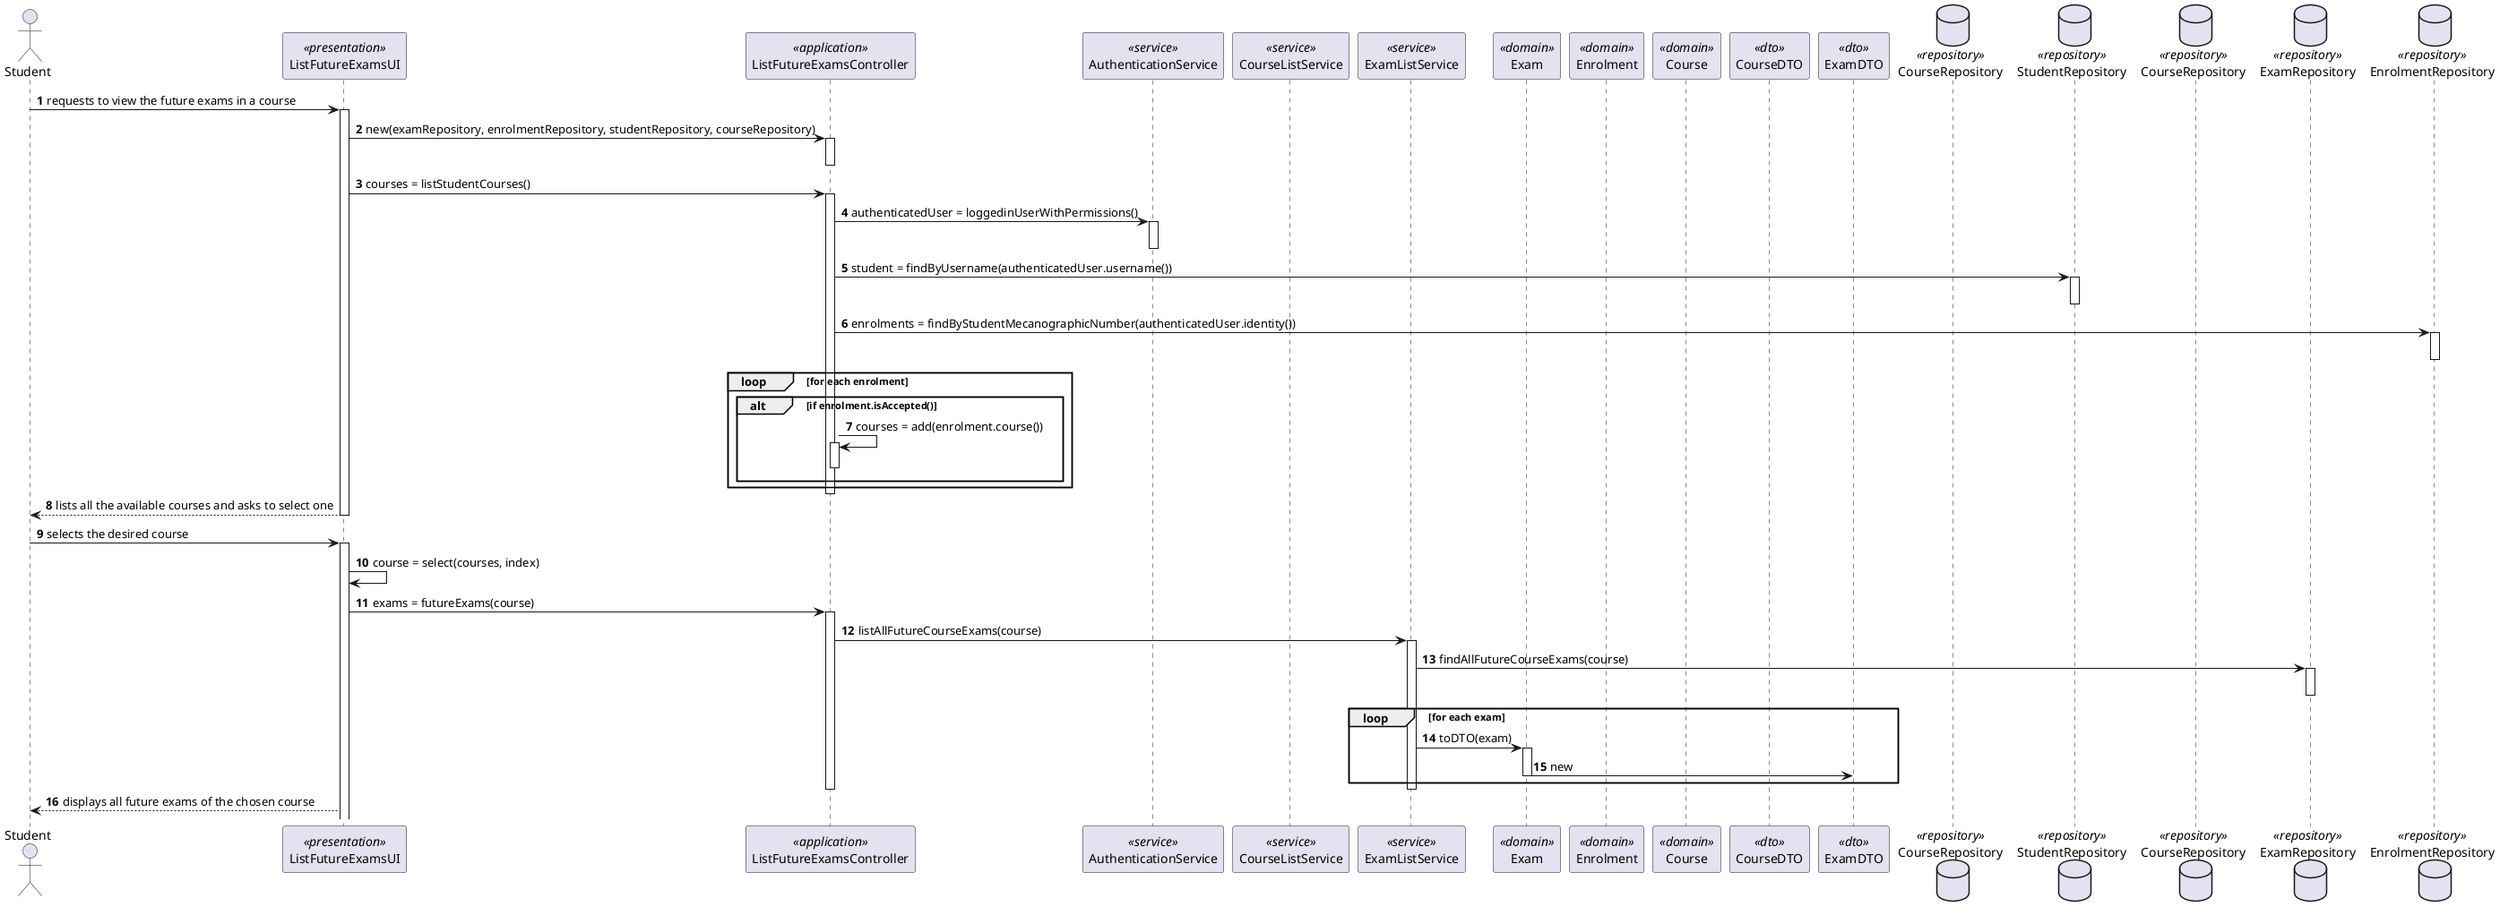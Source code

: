 @startuml US2002_SD
autonumber

actor "Student" as T

participant "ListFutureExamsUI" as UI <<presentation>>
participant "ListFutureExamsController" as CTRL <<application>>
participant "AuthenticationService" as AUTH <<service>>
participant "CourseListService" as C_SRV <<service>>
participant "ExamListService" as E_SRV <<service>>
participant "Exam" as Exam <<domain>>
participant "Enrolment" as Enrolment <<domain>>
participant "Course" as Course <<domain>>
participant "CourseDTO" as C_DTO <<dto>>
participant "ExamDTO" as E_DTO <<dto>>

database CourseRepository as REP <<repository>>
database StudentRepository as SREP <<repository>>
database CourseRepository as CREPO <<repository>>
database ExamRepository as EREPO <<repository>>
database EnrolmentRepository as REPO <<repository>>

T -> UI: requests to view the future exams in a course
activate UI
UI -> CTRL: new(examRepository, enrolmentRepository, studentRepository, courseRepository)
activate CTRL
deactivate CTRL

UI -> CTRL: courses = listStudentCourses()
activate CTRL

CTRL -> AUTH : authenticatedUser = loggedinUserWithPermissions()
activate AUTH
deactivate AUTH
CTRL -> SREP : student = findByUsername(authenticatedUser.username())
activate SREP
deactivate SREP

CTRL -> REPO: enrolments = findByStudentMecanographicNumber(authenticatedUser.identity())
activate REPO
deactivate REPO

loop for each enrolment
  alt if enrolment.isAccepted()
CTRL -> CTRL: courses = add(enrolment.course())
activate CTRL
deactivate CTRL
  end
end loop

deactivate CTRL
UI --> T: lists all the available courses and asks to select one
deactivate UI

T -> UI: selects the desired course
activate UI

UI -> UI: course = select(courses, index)

UI -> CTRL: exams = futureExams(course)
activate CTRL

CTRL -> E_SRV: listAllFutureCourseExams(course)
activate E_SRV
E_SRV -> EREPO: findAllFutureCourseExams(course)
activate EREPO
deactivate EREPO
loop for each exam
    E_SRV -> Exam : toDTO(exam)
    activate Exam
    Exam -> E_DTO : new
    deactivate C_SRV
    deactivate Exam
  end loop
deactivate E_SRV
deactivate CTRL

UI --> T: displays all future exams of the chosen course

@enduml
